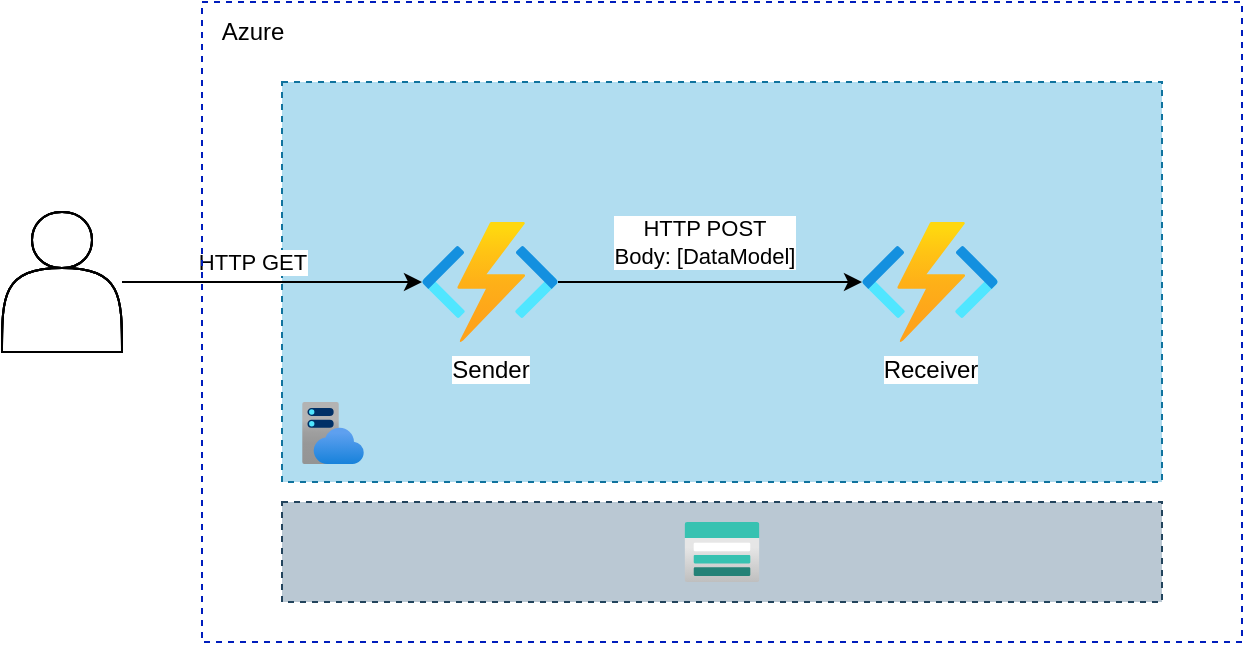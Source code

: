 <mxfile>
    <diagram id="II1ClBNhrcPUSJ9gN-nK" name="Page-1">
        <mxGraphModel dx="280" dy="447" grid="1" gridSize="10" guides="1" tooltips="1" connect="1" arrows="1" fold="1" page="1" pageScale="1" pageWidth="850" pageHeight="1100" background="#ffffff" math="0" shadow="0">
            <root>
                <mxCell id="0"/>
                <mxCell id="1" parent="0"/>
                <mxCell id="2" value="" style="shape=actor;whiteSpace=wrap;html=1;fillColor=none;strokeColor=#000000;" vertex="1" parent="1">
                    <mxGeometry x="60" y="265" width="60" height="70" as="geometry"/>
                </mxCell>
                <mxCell id="3" value="" style="whiteSpace=wrap;html=1;strokeColor=#001DBC;fillColor=none;fontColor=#ffffff;dashed=1;" vertex="1" parent="1">
                    <mxGeometry x="160" y="160" width="520" height="320" as="geometry"/>
                </mxCell>
                <mxCell id="4" value="&lt;font color=&quot;#000000&quot;&gt;Azure&lt;/font&gt;" style="text;html=1;align=center;verticalAlign=middle;resizable=0;points=[];autosize=1;strokeColor=none;fillColor=none;" vertex="1" parent="1">
                    <mxGeometry x="160" y="160" width="50" height="30" as="geometry"/>
                </mxCell>
                <mxCell id="5" value="" style="whiteSpace=wrap;html=1;dashed=1;strokeColor=#23445d;fillColor=#bac8d3;" vertex="1" parent="1">
                    <mxGeometry x="200" y="410" width="440" height="50" as="geometry"/>
                </mxCell>
                <mxCell id="6" value="" style="aspect=fixed;html=1;points=[];align=center;image;fontSize=12;image=img/lib/azure2/storage/Storage_Accounts.svg;dashed=1;strokeColor=#0000CC;fontColor=#000000;fillColor=none;" vertex="1" parent="1">
                    <mxGeometry x="401.25" y="420" width="37.5" height="30" as="geometry"/>
                </mxCell>
                <mxCell id="7" value="" style="whiteSpace=wrap;html=1;dashed=1;strokeColor=#10739e;fillColor=#b1ddf0;" vertex="1" parent="1">
                    <mxGeometry x="200" y="200" width="440" height="200" as="geometry"/>
                </mxCell>
                <mxCell id="8" value="" style="aspect=fixed;html=1;points=[];align=center;image;fontSize=12;image=img/lib/azure2/app_services/App_Service_Plans.svg;dashed=1;strokeColor=#0000CC;fontColor=#000000;fillColor=none;" vertex="1" parent="1">
                    <mxGeometry x="210" y="360" width="31" height="31" as="geometry"/>
                </mxCell>
                <mxCell id="13" style="edgeStyle=none;html=1;strokeColor=#000000;fontColor=#000000;" edge="1" parent="1" source="9" target="10">
                    <mxGeometry relative="1" as="geometry"/>
                </mxCell>
                <mxCell id="14" value="HTTP POST&lt;br&gt;Body: [DataModel]" style="edgeLabel;html=1;align=center;verticalAlign=middle;resizable=0;points=[];fontColor=#000000;" vertex="1" connectable="0" parent="13">
                    <mxGeometry x="0.123" relative="1" as="geometry">
                        <mxPoint x="-13" y="-20" as="offset"/>
                    </mxGeometry>
                </mxCell>
                <mxCell id="9" value="Sender" style="aspect=fixed;html=1;points=[];align=center;image;fontSize=12;image=img/lib/azure2/compute/Function_Apps.svg;dashed=1;strokeColor=#000000;fontColor=#000000;fillColor=none;" vertex="1" parent="1">
                    <mxGeometry x="270" y="270" width="68" height="60" as="geometry"/>
                </mxCell>
                <mxCell id="10" value="Receiver" style="aspect=fixed;html=1;points=[];align=center;image;fontSize=12;image=img/lib/azure2/compute/Function_Apps.svg;dashed=1;strokeColor=#000000;fontColor=#000000;fillColor=none;" vertex="1" parent="1">
                    <mxGeometry x="490" y="270" width="68" height="60" as="geometry"/>
                </mxCell>
                <mxCell id="11" style="edgeStyle=none;html=1;fontColor=#000000;strokeColor=#000000;" edge="1" parent="1" source="2" target="9">
                    <mxGeometry relative="1" as="geometry"/>
                </mxCell>
                <mxCell id="12" value="HTTP GET" style="edgeLabel;html=1;align=center;verticalAlign=middle;resizable=0;points=[];fontColor=#000000;" vertex="1" connectable="0" parent="11">
                    <mxGeometry x="-0.242" relative="1" as="geometry">
                        <mxPoint x="8" y="-10" as="offset"/>
                    </mxGeometry>
                </mxCell>
                <mxCell id="15" value="" style="shape=actor;whiteSpace=wrap;html=1;fillColor=none;strokeColor=#000000;" vertex="1" parent="1">
                    <mxGeometry x="60" y="265" width="60" height="70" as="geometry"/>
                </mxCell>
                <mxCell id="16" value="" style="shape=actor;whiteSpace=wrap;html=1;fillColor=none;strokeColor=#000000;" vertex="1" parent="1">
                    <mxGeometry x="60" y="265" width="60" height="70" as="geometry"/>
                </mxCell>
                <mxCell id="17" value="" style="whiteSpace=wrap;html=1;strokeColor=#001DBC;fillColor=none;fontColor=#ffffff;dashed=1;" vertex="1" parent="1">
                    <mxGeometry x="160" y="160" width="520" height="320" as="geometry"/>
                </mxCell>
                <mxCell id="18" value="" style="shape=actor;whiteSpace=wrap;html=1;fillColor=none;strokeColor=#000000;" vertex="1" parent="1">
                    <mxGeometry x="60" y="265" width="60" height="70" as="geometry"/>
                </mxCell>
            </root>
        </mxGraphModel>
    </diagram>
</mxfile>